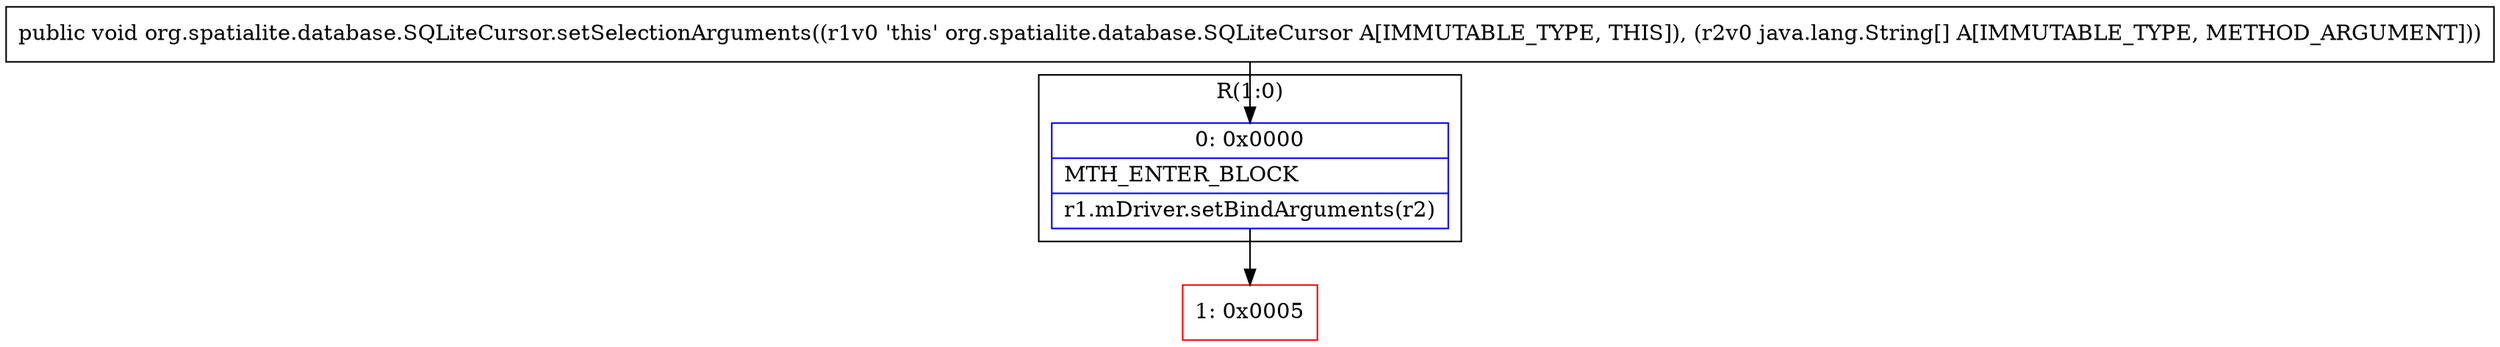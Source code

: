 digraph "CFG fororg.spatialite.database.SQLiteCursor.setSelectionArguments([Ljava\/lang\/String;)V" {
subgraph cluster_Region_625815677 {
label = "R(1:0)";
node [shape=record,color=blue];
Node_0 [shape=record,label="{0\:\ 0x0000|MTH_ENTER_BLOCK\l|r1.mDriver.setBindArguments(r2)\l}"];
}
Node_1 [shape=record,color=red,label="{1\:\ 0x0005}"];
MethodNode[shape=record,label="{public void org.spatialite.database.SQLiteCursor.setSelectionArguments((r1v0 'this' org.spatialite.database.SQLiteCursor A[IMMUTABLE_TYPE, THIS]), (r2v0 java.lang.String[] A[IMMUTABLE_TYPE, METHOD_ARGUMENT])) }"];
MethodNode -> Node_0;
Node_0 -> Node_1;
}


